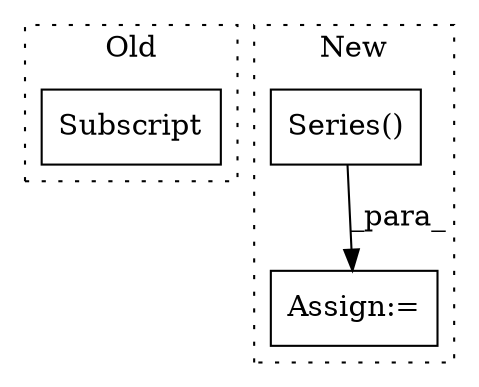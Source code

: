 digraph G {
subgraph cluster0 {
1 [label="Subscript" a="63" s="740,0" l="32,0" shape="box"];
label = "Old";
style="dotted";
}
subgraph cluster1 {
2 [label="Series()" a="75" s="621,652" l="10,1" shape="box"];
3 [label="Assign:=" a="68" s="738" l="3" shape="box"];
label = "New";
style="dotted";
}
2 -> 3 [label="_para_"];
}